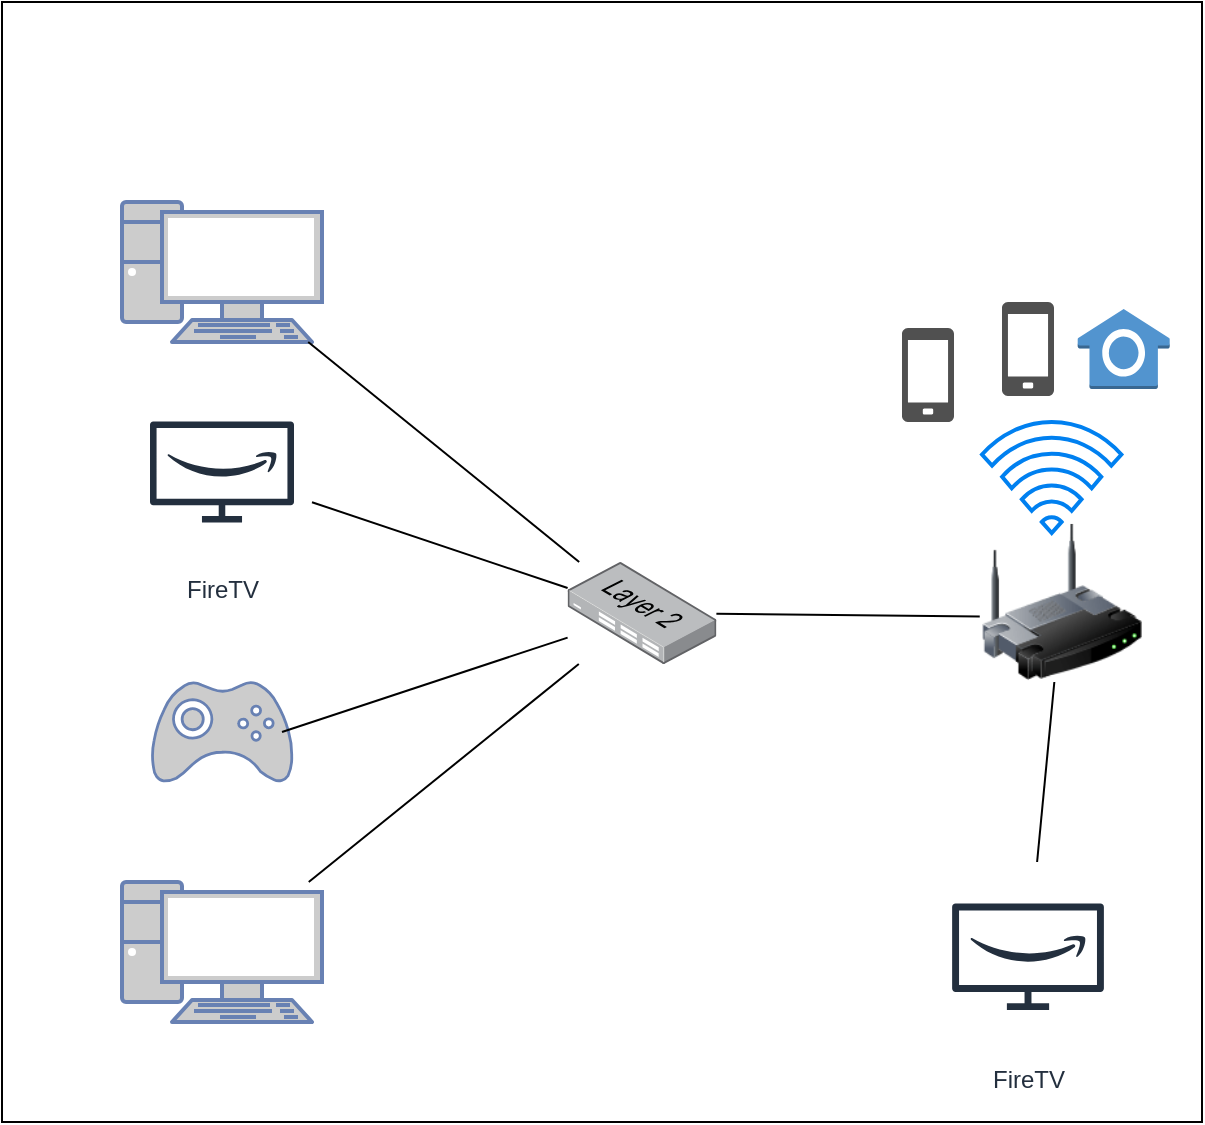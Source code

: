 <mxfile version="16.6.1" type="github"><diagram id="0TpGgbe_JmZk7XaUEjUN" name="Page-1"><mxGraphModel dx="1248" dy="677" grid="1" gridSize="10" guides="1" tooltips="1" connect="1" arrows="1" fold="1" page="1" pageScale="1" pageWidth="827" pageHeight="1169" math="0" shadow="0"><root><mxCell id="0"/><mxCell id="1" parent="0"/><mxCell id="UqkmmbY74ZBwlR0k8sdp-1" value="" style="rounded=0;whiteSpace=wrap;html=1;fillColor=none;" parent="1" vertex="1"><mxGeometry x="80" y="40" width="600" height="560" as="geometry"/></mxCell><mxCell id="UqkmmbY74ZBwlR0k8sdp-2" value="" style="fontColor=#0066CC;verticalAlign=top;verticalLabelPosition=bottom;labelPosition=center;align=center;html=1;outlineConnect=0;fillColor=#CCCCCC;strokeColor=#6881B3;gradientColor=none;gradientDirection=north;strokeWidth=2;shape=mxgraph.networks.pc;" parent="1" vertex="1"><mxGeometry x="140" y="140" width="100" height="70" as="geometry"/></mxCell><mxCell id="UqkmmbY74ZBwlR0k8sdp-3" value="" style="fontColor=#0066CC;verticalAlign=top;verticalLabelPosition=bottom;labelPosition=center;align=center;html=1;outlineConnect=0;fillColor=#CCCCCC;strokeColor=#6881B3;gradientColor=none;gradientDirection=north;strokeWidth=2;shape=mxgraph.networks.pc;" parent="1" vertex="1"><mxGeometry x="140" y="480" width="100" height="70" as="geometry"/></mxCell><mxCell id="UqkmmbY74ZBwlR0k8sdp-4" value="" style="points=[];aspect=fixed;html=1;align=center;shadow=0;dashed=0;image;image=img/lib/allied_telesis/switch/Switch_24_port_L2.svg;fillColor=none;" parent="1" vertex="1"><mxGeometry x="362.8" y="320" width="74.4" height="51" as="geometry"/></mxCell><mxCell id="UqkmmbY74ZBwlR0k8sdp-5" value="" style="image;html=1;image=img/lib/clip_art/networking/Wireless_Router_128x128.png;fillColor=none;" parent="1" vertex="1"><mxGeometry x="570" y="300" width="80" height="80" as="geometry"/></mxCell><mxCell id="UqkmmbY74ZBwlR0k8sdp-7" value="FireTV" style="sketch=0;outlineConnect=0;fontColor=#232F3E;gradientColor=none;strokeColor=#232F3E;fillColor=none;dashed=0;verticalLabelPosition=bottom;verticalAlign=top;align=center;html=1;fontSize=12;fontStyle=0;aspect=fixed;shape=mxgraph.aws4.resourceIcon;resIcon=mxgraph.aws4.firetv;" parent="1" vertex="1"><mxGeometry x="145" y="230" width="90" height="90" as="geometry"/></mxCell><mxCell id="UqkmmbY74ZBwlR0k8sdp-8" value="" style="fontColor=#0066CC;verticalAlign=top;verticalLabelPosition=bottom;labelPosition=center;align=center;html=1;outlineConnect=0;fillColor=#CCCCCC;strokeColor=#6881B3;gradientColor=none;gradientDirection=north;strokeWidth=2;shape=mxgraph.networks.gamepad;" parent="1" vertex="1"><mxGeometry x="155" y="380" width="70" height="50" as="geometry"/></mxCell><mxCell id="UqkmmbY74ZBwlR0k8sdp-9" value="" style="endArrow=none;html=1;rounded=0;" parent="1" source="UqkmmbY74ZBwlR0k8sdp-2" target="UqkmmbY74ZBwlR0k8sdp-4" edge="1"><mxGeometry width="50" height="50" relative="1" as="geometry"><mxPoint x="340" y="370" as="sourcePoint"/><mxPoint x="390" y="320" as="targetPoint"/></mxGeometry></mxCell><mxCell id="UqkmmbY74ZBwlR0k8sdp-10" value="" style="endArrow=none;html=1;rounded=0;" parent="1" source="UqkmmbY74ZBwlR0k8sdp-7" target="UqkmmbY74ZBwlR0k8sdp-4" edge="1"><mxGeometry width="50" height="50" relative="1" as="geometry"><mxPoint x="340" y="370" as="sourcePoint"/><mxPoint x="390" y="320" as="targetPoint"/></mxGeometry></mxCell><mxCell id="UqkmmbY74ZBwlR0k8sdp-11" value="" style="endArrow=none;html=1;rounded=0;" parent="1" target="UqkmmbY74ZBwlR0k8sdp-4" edge="1"><mxGeometry width="50" height="50" relative="1" as="geometry"><mxPoint x="220" y="405" as="sourcePoint"/><mxPoint x="390" y="320" as="targetPoint"/></mxGeometry></mxCell><mxCell id="UqkmmbY74ZBwlR0k8sdp-12" value="" style="endArrow=none;html=1;rounded=0;" parent="1" source="UqkmmbY74ZBwlR0k8sdp-3" target="UqkmmbY74ZBwlR0k8sdp-4" edge="1"><mxGeometry width="50" height="50" relative="1" as="geometry"><mxPoint x="340" y="370" as="sourcePoint"/><mxPoint x="390" y="320" as="targetPoint"/></mxGeometry></mxCell><mxCell id="UqkmmbY74ZBwlR0k8sdp-14" value="" style="endArrow=none;html=1;rounded=0;exitX=-0.014;exitY=0.591;exitDx=0;exitDy=0;exitPerimeter=0;" parent="1" source="UqkmmbY74ZBwlR0k8sdp-5" target="UqkmmbY74ZBwlR0k8sdp-4" edge="1"><mxGeometry width="50" height="50" relative="1" as="geometry"><mxPoint x="340" y="370" as="sourcePoint"/><mxPoint x="390" y="320" as="targetPoint"/></mxGeometry></mxCell><mxCell id="UqkmmbY74ZBwlR0k8sdp-15" value="" style="html=1;verticalLabelPosition=bottom;align=center;labelBackgroundColor=#ffffff;verticalAlign=top;strokeWidth=2;strokeColor=#0080F0;shadow=0;dashed=0;shape=mxgraph.ios7.icons.wifi;pointerEvents=1;fillColor=none;" parent="1" vertex="1"><mxGeometry x="570" y="250" width="69.7" height="55.5" as="geometry"/></mxCell><mxCell id="UqkmmbY74ZBwlR0k8sdp-17" value="" style="sketch=0;pointerEvents=1;shadow=0;dashed=0;html=1;strokeColor=none;fillColor=#505050;labelPosition=center;verticalLabelPosition=bottom;verticalAlign=top;outlineConnect=0;align=center;shape=mxgraph.office.devices.cell_phone_generic;" parent="1" vertex="1"><mxGeometry x="530" y="203" width="26" height="47" as="geometry"/></mxCell><mxCell id="UqkmmbY74ZBwlR0k8sdp-18" value="" style="sketch=0;pointerEvents=1;shadow=0;dashed=0;html=1;strokeColor=none;fillColor=#505050;labelPosition=center;verticalLabelPosition=bottom;verticalAlign=top;outlineConnect=0;align=center;shape=mxgraph.office.devices.cell_phone_generic;" parent="1" vertex="1"><mxGeometry x="580" y="190" width="26" height="47" as="geometry"/></mxCell><mxCell id="UqkmmbY74ZBwlR0k8sdp-19" value="" style="outlineConnect=0;dashed=0;verticalLabelPosition=bottom;verticalAlign=top;align=center;html=1;shape=mxgraph.aws3.alexa_smart_home_skill;fillColor=#5294CF;gradientColor=none;" parent="1" vertex="1"><mxGeometry x="617.85" y="193.5" width="46" height="40" as="geometry"/></mxCell><mxCell id="UqkmmbY74ZBwlR0k8sdp-20" value="FireTV" style="sketch=0;outlineConnect=0;fontColor=#232F3E;gradientColor=none;strokeColor=#232F3E;fillColor=#ffffff;dashed=0;verticalLabelPosition=bottom;verticalAlign=top;align=center;html=1;fontSize=12;fontStyle=0;aspect=fixed;shape=mxgraph.aws4.resourceIcon;resIcon=mxgraph.aws4.firetv;" parent="1" vertex="1"><mxGeometry x="545.58" y="470" width="94.85" height="94.85" as="geometry"/></mxCell><mxCell id="UqkmmbY74ZBwlR0k8sdp-22" value="" style="endArrow=none;html=1;rounded=0;" parent="1" source="UqkmmbY74ZBwlR0k8sdp-5" target="UqkmmbY74ZBwlR0k8sdp-20" edge="1"><mxGeometry width="50" height="50" relative="1" as="geometry"><mxPoint x="250" y="370" as="sourcePoint"/><mxPoint x="300" y="320" as="targetPoint"/></mxGeometry></mxCell></root></mxGraphModel></diagram></mxfile>